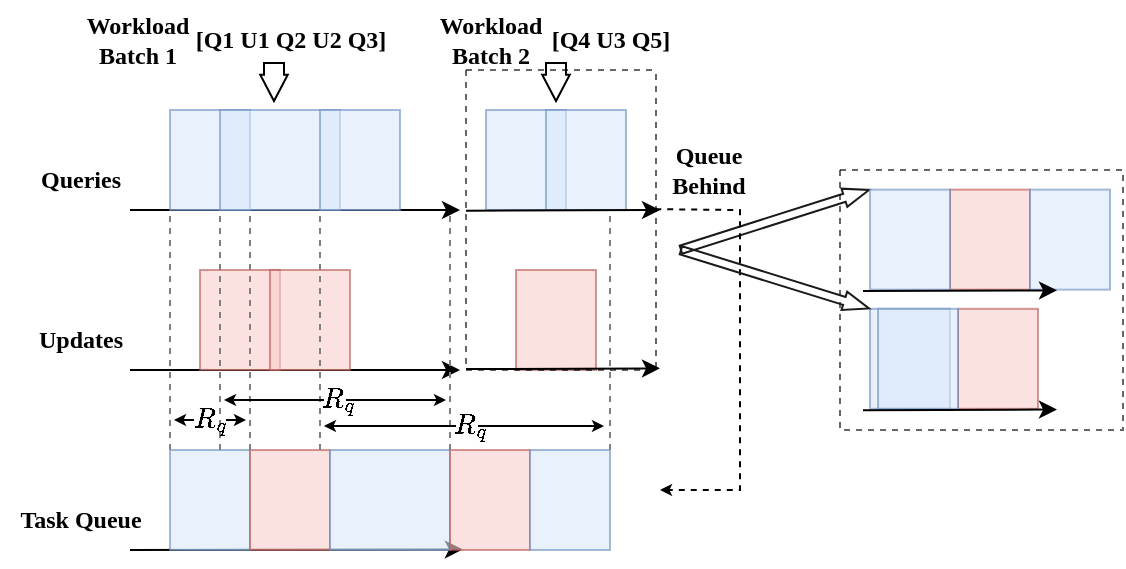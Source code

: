 <mxfile version="20.3.3" type="github">
  <diagram id="Bx-xNaHaK0agXE2F0XZd" name="第 1 页">
    <mxGraphModel dx="1093" dy="601" grid="1" gridSize="10" guides="1" tooltips="1" connect="1" arrows="1" fold="1" page="1" pageScale="1" pageWidth="827" pageHeight="583" math="1" shadow="0">
      <root>
        <mxCell id="0" />
        <mxCell id="1" parent="0" />
        <mxCell id="VoCDYV5BWMh_LhJW3Wjn-1" value="" style="endArrow=classic;html=1;rounded=0;" parent="1" edge="1">
          <mxGeometry width="50" height="50" relative="1" as="geometry">
            <mxPoint x="95" y="160" as="sourcePoint" />
            <mxPoint x="260" y="160" as="targetPoint" />
          </mxGeometry>
        </mxCell>
        <mxCell id="VoCDYV5BWMh_LhJW3Wjn-2" value="" style="endArrow=classic;html=1;rounded=0;" parent="1" edge="1">
          <mxGeometry width="50" height="50" relative="1" as="geometry">
            <mxPoint x="95" y="240" as="sourcePoint" />
            <mxPoint x="260" y="240" as="targetPoint" />
          </mxGeometry>
        </mxCell>
        <mxCell id="VoCDYV5BWMh_LhJW3Wjn-7" value="" style="rounded=0;whiteSpace=wrap;html=1;fillColor=#f8cecc;strokeColor=#b85450;opacity=60;" parent="1" vertex="1">
          <mxGeometry x="130" y="190" width="40" height="50" as="geometry" />
        </mxCell>
        <mxCell id="VoCDYV5BWMh_LhJW3Wjn-8" value="" style="rounded=0;whiteSpace=wrap;html=1;fillColor=#f8cecc;strokeColor=#b85450;opacity=60;" parent="1" vertex="1">
          <mxGeometry x="165" y="190" width="40" height="50" as="geometry" />
        </mxCell>
        <mxCell id="VoCDYV5BWMh_LhJW3Wjn-11" value="" style="endArrow=classic;html=1;rounded=0;entryX=0.161;entryY=0.994;entryDx=0;entryDy=0;entryPerimeter=0;" parent="1" edge="1" target="4jKrsYHHsN8ylwv_VJGM-10">
          <mxGeometry width="50" height="50" relative="1" as="geometry">
            <mxPoint x="95" y="330" as="sourcePoint" />
            <mxPoint x="375" y="330" as="targetPoint" />
          </mxGeometry>
        </mxCell>
        <mxCell id="VoCDYV5BWMh_LhJW3Wjn-17" value="" style="endArrow=none;dashed=1;html=1;strokeWidth=1;rounded=0;entryX=0;entryY=1;entryDx=0;entryDy=0;exitX=0;exitY=0;exitDx=0;exitDy=0;strokeColor=#808080;" parent="1" edge="1">
          <mxGeometry width="50" height="50" relative="1" as="geometry">
            <mxPoint x="115" y="280" as="sourcePoint" />
            <mxPoint x="115" y="160" as="targetPoint" />
          </mxGeometry>
        </mxCell>
        <mxCell id="VoCDYV5BWMh_LhJW3Wjn-82" value="&lt;font face=&quot;Times New Roman&quot;&gt;Queries&lt;/font&gt;" style="text;html=1;resizable=0;autosize=1;align=center;verticalAlign=middle;points=[];fillColor=none;strokeColor=none;rounded=0;fontStyle=1" parent="1" vertex="1">
          <mxGeometry x="40" y="130" width="60" height="30" as="geometry" />
        </mxCell>
        <mxCell id="VoCDYV5BWMh_LhJW3Wjn-83" value="&lt;font face=&quot;Times New Roman&quot;&gt;Updates&lt;/font&gt;" style="text;html=1;resizable=0;autosize=1;align=center;verticalAlign=middle;points=[];fillColor=none;strokeColor=none;rounded=0;fontStyle=1" parent="1" vertex="1">
          <mxGeometry x="35" y="210" width="70" height="30" as="geometry" />
        </mxCell>
        <mxCell id="VoCDYV5BWMh_LhJW3Wjn-84" value="&lt;font face=&quot;Times New Roman&quot;&gt;Task Queue&lt;/font&gt;" style="text;html=1;resizable=0;autosize=1;align=center;verticalAlign=middle;points=[];fillColor=none;strokeColor=none;rounded=0;fontStyle=1" parent="1" vertex="1">
          <mxGeometry x="30" y="300" width="80" height="30" as="geometry" />
        </mxCell>
        <mxCell id="VoCDYV5BWMh_LhJW3Wjn-85" value="" style="shape=flexArrow;endArrow=classic;html=1;rounded=0;fontFamily=Times New Roman;strokeColor=#1A1A1A;strokeWidth=1;endSize=3.977;startSize=10;endWidth=4.375;entryX=0;entryY=0;entryDx=0;entryDy=0;width=4.186;" parent="1" edge="1" target="4jKrsYHHsN8ylwv_VJGM-89">
          <mxGeometry width="50" height="50" relative="1" as="geometry">
            <mxPoint x="370" y="180" as="sourcePoint" />
            <mxPoint x="510" y="140" as="targetPoint" />
          </mxGeometry>
        </mxCell>
        <mxCell id="4jKrsYHHsN8ylwv_VJGM-1" value="&lt;font face=&quot;Times New Roman&quot;&gt;Workload&amp;nbsp;&lt;br&gt;Batch 1&amp;nbsp;&lt;/font&gt;" style="text;html=1;resizable=0;autosize=1;align=center;verticalAlign=middle;points=[];fillColor=none;strokeColor=none;rounded=0;fontStyle=1" vertex="1" parent="1">
          <mxGeometry x="60" y="55" width="80" height="40" as="geometry" />
        </mxCell>
        <mxCell id="4jKrsYHHsN8ylwv_VJGM-2" value="&lt;font style=&quot;font-size: 12px;&quot; face=&quot;Times New Roman&quot;&gt;[Q1 U1 Q2 U2 Q3]&lt;/font&gt;" style="text;html=1;resizable=0;autosize=1;align=center;verticalAlign=middle;points=[];fillColor=none;strokeColor=none;rounded=0;fontStyle=1" vertex="1" parent="1">
          <mxGeometry x="115" y="60" width="120" height="30" as="geometry" />
        </mxCell>
        <mxCell id="4jKrsYHHsN8ylwv_VJGM-6" value="" style="rounded=0;whiteSpace=wrap;html=1;fillColor=#dae8fc;strokeColor=#6c8ebf;opacity=60;" vertex="1" parent="1">
          <mxGeometry x="115" y="110" width="40" height="50" as="geometry" />
        </mxCell>
        <mxCell id="4jKrsYHHsN8ylwv_VJGM-4" value="" style="rounded=0;whiteSpace=wrap;html=1;fillColor=#dae8fc;strokeColor=#6c8ebf;opacity=60;" vertex="1" parent="1">
          <mxGeometry x="140" y="110" width="60" height="50" as="geometry" />
        </mxCell>
        <mxCell id="VoCDYV5BWMh_LhJW3Wjn-4" value="" style="rounded=0;whiteSpace=wrap;html=1;fillColor=#dae8fc;strokeColor=#6c8ebf;opacity=60;" parent="1" vertex="1">
          <mxGeometry x="190" y="110" width="40" height="50" as="geometry" />
        </mxCell>
        <mxCell id="4jKrsYHHsN8ylwv_VJGM-7" value="" style="rounded=0;whiteSpace=wrap;html=1;fillColor=#dae8fc;strokeColor=#6c8ebf;opacity=60;" vertex="1" parent="1">
          <mxGeometry x="115" y="280" width="40" height="50" as="geometry" />
        </mxCell>
        <mxCell id="4jKrsYHHsN8ylwv_VJGM-8" value="" style="rounded=0;whiteSpace=wrap;html=1;fillColor=#f8cecc;strokeColor=#b85450;opacity=60;" vertex="1" parent="1">
          <mxGeometry x="155" y="280" width="40" height="50" as="geometry" />
        </mxCell>
        <mxCell id="4jKrsYHHsN8ylwv_VJGM-9" value="" style="rounded=0;whiteSpace=wrap;html=1;fillColor=#dae8fc;strokeColor=#6c8ebf;opacity=60;" vertex="1" parent="1">
          <mxGeometry x="195" y="280" width="60" height="50" as="geometry" />
        </mxCell>
        <mxCell id="4jKrsYHHsN8ylwv_VJGM-10" value="" style="rounded=0;whiteSpace=wrap;html=1;fillColor=#f8cecc;strokeColor=#b85450;opacity=60;" vertex="1" parent="1">
          <mxGeometry x="255" y="280" width="40" height="50" as="geometry" />
        </mxCell>
        <mxCell id="4jKrsYHHsN8ylwv_VJGM-11" value="" style="rounded=0;whiteSpace=wrap;html=1;fillColor=#dae8fc;strokeColor=#6c8ebf;opacity=60;" vertex="1" parent="1">
          <mxGeometry x="295" y="280" width="40" height="50" as="geometry" />
        </mxCell>
        <mxCell id="4jKrsYHHsN8ylwv_VJGM-12" value="" style="endArrow=none;dashed=1;html=1;strokeWidth=1;rounded=0;entryX=0;entryY=1;entryDx=0;entryDy=0;exitX=0;exitY=0;exitDx=0;exitDy=0;strokeColor=#808080;" edge="1" parent="1">
          <mxGeometry width="50" height="50" relative="1" as="geometry">
            <mxPoint x="140" y="280" as="sourcePoint" />
            <mxPoint x="140" y="160" as="targetPoint" />
          </mxGeometry>
        </mxCell>
        <mxCell id="4jKrsYHHsN8ylwv_VJGM-13" value="" style="endArrow=none;dashed=1;html=1;strokeWidth=1;rounded=0;entryX=0;entryY=1;entryDx=0;entryDy=0;exitX=0;exitY=0;exitDx=0;exitDy=0;strokeColor=#808080;" edge="1" parent="1">
          <mxGeometry width="50" height="50" relative="1" as="geometry">
            <mxPoint x="190" y="280" as="sourcePoint" />
            <mxPoint x="190" y="160" as="targetPoint" />
          </mxGeometry>
        </mxCell>
        <mxCell id="4jKrsYHHsN8ylwv_VJGM-14" value="" style="endArrow=none;dashed=1;html=1;strokeWidth=1;rounded=0;entryX=0;entryY=1;entryDx=0;entryDy=0;exitX=0;exitY=0;exitDx=0;exitDy=0;strokeColor=#808080;" edge="1" parent="1">
          <mxGeometry width="50" height="50" relative="1" as="geometry">
            <mxPoint x="155" y="280" as="sourcePoint" />
            <mxPoint x="155" y="160" as="targetPoint" />
          </mxGeometry>
        </mxCell>
        <mxCell id="4jKrsYHHsN8ylwv_VJGM-15" value="" style="endArrow=none;dashed=1;html=1;strokeWidth=1;rounded=0;entryX=0;entryY=1;entryDx=0;entryDy=0;exitX=0;exitY=0;exitDx=0;exitDy=0;strokeColor=#808080;" edge="1" parent="1">
          <mxGeometry width="50" height="50" relative="1" as="geometry">
            <mxPoint x="255" y="280" as="sourcePoint" />
            <mxPoint x="255" y="160" as="targetPoint" />
          </mxGeometry>
        </mxCell>
        <mxCell id="4jKrsYHHsN8ylwv_VJGM-16" value="" style="endArrow=none;dashed=1;html=1;strokeWidth=1;rounded=0;entryX=0;entryY=1;entryDx=0;entryDy=0;exitX=0;exitY=0;exitDx=0;exitDy=0;strokeColor=#808080;" edge="1" parent="1">
          <mxGeometry width="50" height="50" relative="1" as="geometry">
            <mxPoint x="335" y="280" as="sourcePoint" />
            <mxPoint x="335" y="160" as="targetPoint" />
          </mxGeometry>
        </mxCell>
        <mxCell id="4jKrsYHHsN8ylwv_VJGM-20" value="$$R_q$$" style="text;html=1;resizable=0;autosize=1;align=center;verticalAlign=middle;points=[];fillColor=none;strokeColor=none;rounded=0;" vertex="1" parent="1">
          <mxGeometry x="100" y="250" width="70" height="30" as="geometry" />
        </mxCell>
        <mxCell id="4jKrsYHHsN8ylwv_VJGM-22" value="" style="endArrow=classic;html=1;rounded=0;endSize=3;strokeWidth=1;jumpSize=6;startSize=6;" edge="1" parent="1">
          <mxGeometry width="50" height="50" relative="1" as="geometry">
            <mxPoint x="127" y="265" as="sourcePoint" />
            <mxPoint x="117" y="265" as="targetPoint" />
          </mxGeometry>
        </mxCell>
        <mxCell id="4jKrsYHHsN8ylwv_VJGM-25" value="" style="endArrow=classic;html=1;rounded=0;endSize=3;strokeWidth=1;" edge="1" parent="1">
          <mxGeometry width="50" height="50" relative="1" as="geometry">
            <mxPoint x="143" y="265.0" as="sourcePoint" />
            <mxPoint x="153" y="265" as="targetPoint" />
          </mxGeometry>
        </mxCell>
        <mxCell id="4jKrsYHHsN8ylwv_VJGM-26" value="$$R_q$$" style="text;html=1;resizable=0;autosize=1;align=center;verticalAlign=middle;points=[];fillColor=none;strokeColor=none;rounded=0;" vertex="1" parent="1">
          <mxGeometry x="164" y="240" width="70" height="30" as="geometry" />
        </mxCell>
        <mxCell id="4jKrsYHHsN8ylwv_VJGM-28" value="" style="endArrow=classic;html=1;rounded=0;endSize=3;strokeWidth=1;" edge="1" parent="1">
          <mxGeometry width="50" height="50" relative="1" as="geometry">
            <mxPoint x="192" y="255" as="sourcePoint" />
            <mxPoint x="142" y="255.0" as="targetPoint" />
          </mxGeometry>
        </mxCell>
        <mxCell id="4jKrsYHHsN8ylwv_VJGM-29" value="" style="endArrow=classic;html=1;rounded=0;endSize=3;strokeWidth=1;" edge="1" parent="1">
          <mxGeometry width="50" height="50" relative="1" as="geometry">
            <mxPoint x="203" y="255.0" as="sourcePoint" />
            <mxPoint x="253" y="255" as="targetPoint" />
          </mxGeometry>
        </mxCell>
        <mxCell id="4jKrsYHHsN8ylwv_VJGM-30" value="$$R_q$$" style="text;html=1;resizable=0;autosize=1;align=center;verticalAlign=middle;points=[];fillColor=none;strokeColor=none;rounded=0;" vertex="1" parent="1">
          <mxGeometry x="230" y="253" width="70" height="30" as="geometry" />
        </mxCell>
        <mxCell id="4jKrsYHHsN8ylwv_VJGM-31" value="" style="endArrow=classic;html=1;rounded=0;endSize=3;strokeWidth=1;entryX=0.371;entryY=0.933;entryDx=0;entryDy=0;entryPerimeter=0;" edge="1" parent="1">
          <mxGeometry width="50" height="50" relative="1" as="geometry">
            <mxPoint x="258" y="268" as="sourcePoint" />
            <mxPoint x="191.97" y="267.99" as="targetPoint" />
          </mxGeometry>
        </mxCell>
        <mxCell id="4jKrsYHHsN8ylwv_VJGM-32" value="" style="endArrow=classic;html=1;rounded=0;endSize=3;strokeWidth=1;" edge="1" parent="1">
          <mxGeometry width="50" height="50" relative="1" as="geometry">
            <mxPoint x="269" y="268.0" as="sourcePoint" />
            <mxPoint x="332" y="268" as="targetPoint" />
          </mxGeometry>
        </mxCell>
        <mxCell id="4jKrsYHHsN8ylwv_VJGM-33" value="" style="rounded=0;whiteSpace=wrap;html=1;fillColor=#dae8fc;strokeColor=#6c8ebf;opacity=60;" vertex="1" parent="1">
          <mxGeometry x="273" y="110" width="40" height="50" as="geometry" />
        </mxCell>
        <mxCell id="4jKrsYHHsN8ylwv_VJGM-34" value="" style="rounded=0;whiteSpace=wrap;html=1;fillColor=#dae8fc;strokeColor=#6c8ebf;opacity=60;" vertex="1" parent="1">
          <mxGeometry x="303" y="110" width="40" height="50" as="geometry" />
        </mxCell>
        <mxCell id="4jKrsYHHsN8ylwv_VJGM-35" value="" style="rounded=0;whiteSpace=wrap;html=1;fillColor=#f8cecc;strokeColor=#b85450;opacity=60;" vertex="1" parent="1">
          <mxGeometry x="288" y="190" width="40" height="50" as="geometry" />
        </mxCell>
        <mxCell id="4jKrsYHHsN8ylwv_VJGM-36" value="&lt;font face=&quot;Times New Roman&quot;&gt;Workload&lt;br&gt;Batch 2&lt;br&gt;&lt;/font&gt;" style="text;html=1;resizable=0;autosize=1;align=center;verticalAlign=middle;points=[];fillColor=none;strokeColor=none;rounded=0;fontStyle=1" vertex="1" parent="1">
          <mxGeometry x="240" y="55" width="70" height="40" as="geometry" />
        </mxCell>
        <mxCell id="4jKrsYHHsN8ylwv_VJGM-37" value="" style="shape=flexArrow;endArrow=classic;html=1;rounded=0;fontSize=12;startSize=6;endSize=4.048;jumpSize=6;endWidth=2.759;" edge="1" parent="1">
          <mxGeometry width="50" height="50" relative="1" as="geometry">
            <mxPoint x="308" y="86" as="sourcePoint" />
            <mxPoint x="308" y="106" as="targetPoint" />
          </mxGeometry>
        </mxCell>
        <mxCell id="4jKrsYHHsN8ylwv_VJGM-38" value="" style="shape=flexArrow;endArrow=classic;html=1;rounded=0;fontSize=12;startSize=6;endSize=4.048;jumpSize=6;endWidth=2.759;" edge="1" parent="1">
          <mxGeometry width="50" height="50" relative="1" as="geometry">
            <mxPoint x="167.0" y="86" as="sourcePoint" />
            <mxPoint x="167.0" y="106" as="targetPoint" />
          </mxGeometry>
        </mxCell>
        <mxCell id="4jKrsYHHsN8ylwv_VJGM-39" value="" style="swimlane;startSize=0;strokeColor=default;fontSize=12;opacity=60;dashed=1;" vertex="1" parent="1">
          <mxGeometry x="263" y="90" width="95" height="150" as="geometry" />
        </mxCell>
        <mxCell id="4jKrsYHHsN8ylwv_VJGM-84" value="" style="endArrow=classic;html=1;rounded=0;" edge="1" parent="4jKrsYHHsN8ylwv_VJGM-39">
          <mxGeometry width="50" height="50" relative="1" as="geometry">
            <mxPoint y="149.52" as="sourcePoint" />
            <mxPoint x="97" y="149.17" as="targetPoint" />
          </mxGeometry>
        </mxCell>
        <mxCell id="4jKrsYHHsN8ylwv_VJGM-40" value="" style="endArrow=classic;html=1;rounded=0;fontSize=12;startSize=6;endSize=3;jumpSize=6;exitX=0.996;exitY=0.464;exitDx=0;exitDy=0;exitPerimeter=0;dashed=1;" edge="1" parent="1" source="4jKrsYHHsN8ylwv_VJGM-39">
          <mxGeometry width="50" height="50" relative="1" as="geometry">
            <mxPoint x="260" y="270" as="sourcePoint" />
            <mxPoint x="360" y="300" as="targetPoint" />
            <Array as="points">
              <mxPoint x="400" y="160" />
              <mxPoint x="400" y="300" />
            </Array>
          </mxGeometry>
        </mxCell>
        <mxCell id="4jKrsYHHsN8ylwv_VJGM-41" value="&lt;font face=&quot;Times New Roman&quot;&gt;Queue &lt;br&gt;Behind&lt;/font&gt;" style="text;html=1;resizable=0;autosize=1;align=center;verticalAlign=middle;points=[];fillColor=none;strokeColor=none;rounded=0;fontStyle=1" vertex="1" parent="1">
          <mxGeometry x="354" y="120" width="60" height="40" as="geometry" />
        </mxCell>
        <mxCell id="4jKrsYHHsN8ylwv_VJGM-44" value="" style="rounded=0;whiteSpace=wrap;html=1;fillColor=#f8cecc;strokeColor=#b85450;opacity=60;" vertex="1" parent="1">
          <mxGeometry x="509" y="209.41" width="40" height="50" as="geometry" />
        </mxCell>
        <mxCell id="4jKrsYHHsN8ylwv_VJGM-53" value="" style="rounded=0;whiteSpace=wrap;html=1;fillColor=#dae8fc;strokeColor=#6c8ebf;opacity=60;" vertex="1" parent="1">
          <mxGeometry x="465" y="209.41" width="40" height="50" as="geometry" />
        </mxCell>
        <mxCell id="4jKrsYHHsN8ylwv_VJGM-55" value="" style="rounded=0;whiteSpace=wrap;html=1;fillColor=#dae8fc;strokeColor=#6c8ebf;opacity=60;" vertex="1" parent="1">
          <mxGeometry x="469" y="209.41" width="40" height="50" as="geometry" />
        </mxCell>
        <mxCell id="4jKrsYHHsN8ylwv_VJGM-83" value="" style="endArrow=classic;html=1;rounded=0;" edge="1" parent="1">
          <mxGeometry width="50" height="50" relative="1" as="geometry">
            <mxPoint x="263" y="160.35" as="sourcePoint" />
            <mxPoint x="360" y="160" as="targetPoint" />
          </mxGeometry>
        </mxCell>
        <mxCell id="4jKrsYHHsN8ylwv_VJGM-85" value="" style="endArrow=classic;html=1;rounded=0;" edge="1" parent="1">
          <mxGeometry width="50" height="50" relative="1" as="geometry">
            <mxPoint x="461.5" y="260.11" as="sourcePoint" />
            <mxPoint x="558.5" y="259.76" as="targetPoint" />
          </mxGeometry>
        </mxCell>
        <mxCell id="4jKrsYHHsN8ylwv_VJGM-86" value="&lt;font style=&quot;font-size: 12px;&quot; face=&quot;Times New Roman&quot;&gt;[Q4 U3 Q5]&lt;/font&gt;" style="text;html=1;resizable=0;autosize=1;align=center;verticalAlign=middle;points=[];fillColor=none;strokeColor=none;rounded=0;fontStyle=1" vertex="1" parent="1">
          <mxGeometry x="295" y="60" width="80" height="30" as="geometry" />
        </mxCell>
        <mxCell id="4jKrsYHHsN8ylwv_VJGM-88" value="" style="rounded=0;whiteSpace=wrap;html=1;fillColor=#f8cecc;strokeColor=#b85450;opacity=60;" vertex="1" parent="1">
          <mxGeometry x="505" y="149.82" width="40" height="50" as="geometry" />
        </mxCell>
        <mxCell id="4jKrsYHHsN8ylwv_VJGM-89" value="" style="rounded=0;whiteSpace=wrap;html=1;fillColor=#dae8fc;strokeColor=#6c8ebf;opacity=60;" vertex="1" parent="1">
          <mxGeometry x="465" y="149.82" width="40" height="50" as="geometry" />
        </mxCell>
        <mxCell id="4jKrsYHHsN8ylwv_VJGM-90" value="" style="rounded=0;whiteSpace=wrap;html=1;fillColor=#dae8fc;strokeColor=#6c8ebf;opacity=60;" vertex="1" parent="1">
          <mxGeometry x="545" y="149.82" width="40" height="50" as="geometry" />
        </mxCell>
        <mxCell id="4jKrsYHHsN8ylwv_VJGM-91" value="" style="endArrow=classic;html=1;rounded=0;" edge="1" parent="1">
          <mxGeometry width="50" height="50" relative="1" as="geometry">
            <mxPoint x="461.5" y="200.52" as="sourcePoint" />
            <mxPoint x="558.5" y="200.17" as="targetPoint" />
          </mxGeometry>
        </mxCell>
        <mxCell id="4jKrsYHHsN8ylwv_VJGM-93" value="" style="swimlane;startSize=0;strokeColor=default;fontSize=12;opacity=60;dashed=1;" vertex="1" parent="1">
          <mxGeometry x="450" y="140" width="141.5" height="130" as="geometry" />
        </mxCell>
        <mxCell id="4jKrsYHHsN8ylwv_VJGM-100" value="" style="shape=flexArrow;endArrow=classic;html=1;rounded=0;fontFamily=Times New Roman;strokeColor=#1A1A1A;strokeWidth=1;endSize=3.977;startSize=10;endWidth=4.375;entryX=0;entryY=0;entryDx=0;entryDy=0;width=4.186;" edge="1" parent="1" target="4jKrsYHHsN8ylwv_VJGM-53">
          <mxGeometry width="50" height="50" relative="1" as="geometry">
            <mxPoint x="370" y="180" as="sourcePoint" />
            <mxPoint x="485" y="259.82" as="targetPoint" />
          </mxGeometry>
        </mxCell>
      </root>
    </mxGraphModel>
  </diagram>
</mxfile>

